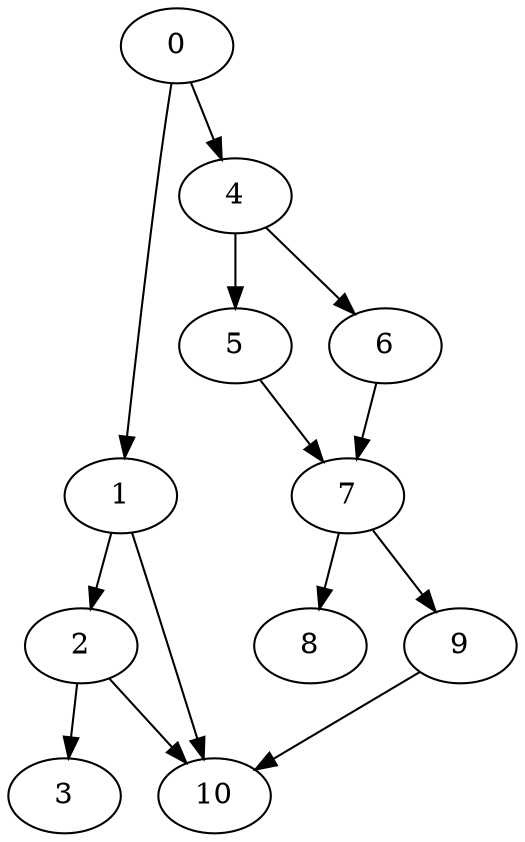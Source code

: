 digraph {
	0
	1
	2
	3
	4
	5
	6
	7
	8
	9
	10
	0 -> 4
	5 -> 7
	6 -> 7
	7 -> 9
	1 -> 2
	0 -> 1
	2 -> 3
	4 -> 5
	4 -> 6
	7 -> 8
	1 -> 10
	2 -> 10
	9 -> 10
}
